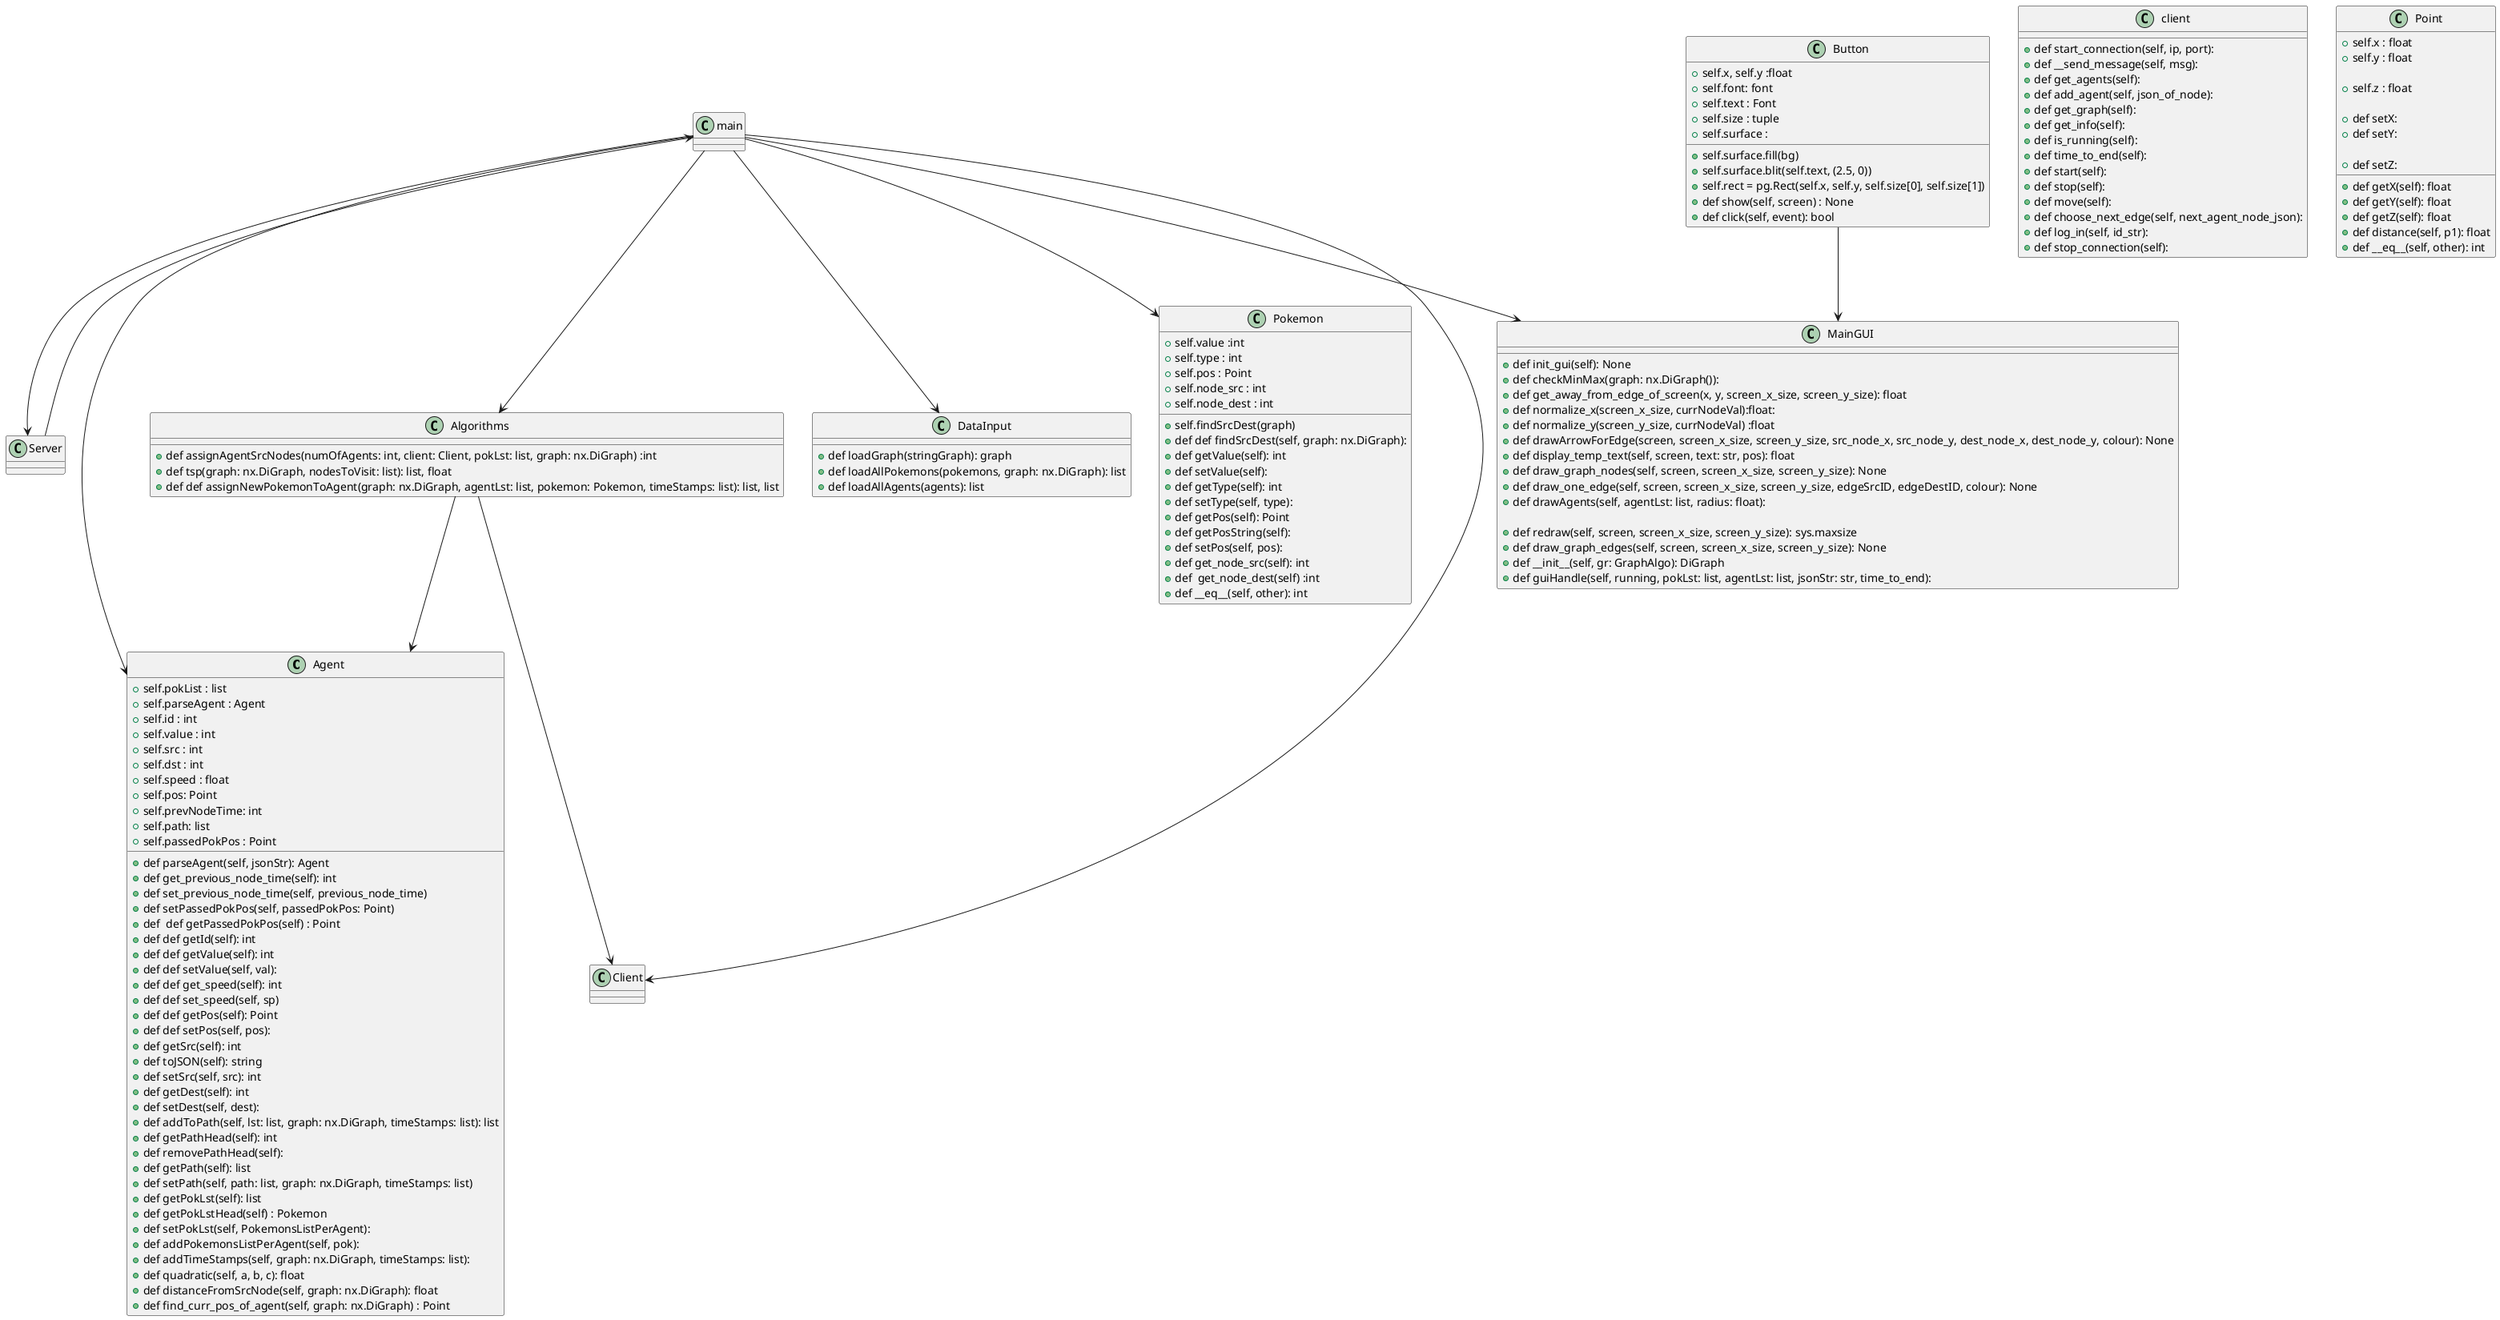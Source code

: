 @startuml
'https://plantuml.com/class-diagram

@startuml
'https://plantuml.com/sequence-diagram

class Agent{

+self.pokList : list
+self.parseAgent : Agent
+ self.id : int
+ self.value : int
+ self.src : int
+ self.dst : int
+ self.speed : float
+ self.pos: Point
+ self.prevNodeTime: int
+ self.path: list
+ self.passedPokPos : Point

+def parseAgent(self, jsonStr): Agent
+def get_previous_node_time(self): int
+def set_previous_node_time(self, previous_node_time)
+def setPassedPokPos(self, passedPokPos: Point)
+def  def getPassedPokPos(self) : Point
+def def getId(self): int
+def def getValue(self): int
+def def setValue(self, val):
+def def get_speed(self): int
+def def set_speed(self, sp)
+def def getPos(self): Point
+def def setPos(self, pos):
+ def getSrc(self): int
+def toJSON(self): string
+def setSrc(self, src): int
+def getDest(self): int
+def setDest(self, dest):
+def addToPath(self, lst: list, graph: nx.DiGraph, timeStamps: list): list
+def getPathHead(self): int
+def removePathHead(self):
+def getPath(self): list
+def setPath(self, path: list, graph: nx.DiGraph, timeStamps: list)
+def getPokLst(self): list
+def getPokLstHead(self) : Pokemon
+def setPokLst(self, PokemonsListPerAgent):
+def addPokemonsListPerAgent(self, pok):
+def addTimeStamps(self, graph: nx.DiGraph, timeStamps: list):
+def quadratic(self, a, b, c): float
+def distanceFromSrcNode(self, graph: nx.DiGraph): float
+def find_curr_pos_of_agent(self, graph: nx.DiGraph) : Point





}
class Algorithms{

+def assignAgentSrcNodes(numOfAgents: int, client: Client, pokLst: list, graph: nx.DiGraph) :int
+def tsp(graph: nx.DiGraph, nodesToVisit: list): list, float
+def def assignNewPokemonToAgent(graph: nx.DiGraph, agentLst: list, pokemon: Pokemon, timeStamps: list): list, list

}

class client{

+def start_connection(self, ip, port):
+def __send_message(self, msg):
+def get_agents(self):
+def add_agent(self, json_of_node):
+def get_graph(self):
+def get_info(self):
+def is_running(self):
+def time_to_end(self):
+def start(self):
+def stop(self):
+def move(self):
+def choose_next_edge(self, next_agent_node_json):
+def log_in(self, id_str):
+def stop_connection(self):

}

class DataInput{
+def loadGraph(stringGraph): graph
+def loadAllPokemons(pokemons, graph: nx.DiGraph): list
+def loadAllAgents(agents): list

}
class Pokemon{

+self.value :int
+self.type : int
+self.pos : Point
+self.node_src : int
+self.node_dest : int
+self.findSrcDest(graph)


+def def findSrcDest(self, graph: nx.DiGraph):
+def getValue(self): int
+def setValue(self):
+def getType(self): int
+def setType(self, type):
+def getPos(self): Point
+def getPosString(self):
+def setPos(self, pos):
+def get_node_src(self): int
+def  get_node_dest(self) :int
+ def __eq__(self, other): int
}

class Point{

+self.x : float
+self.y : float

+self.z : float

+def getX(self): float
+def setX:
+def getY(self): float
+def setY:

+def getZ(self): float
+def setZ:
+def distance(self, p1): float
+ def __eq__(self, other): int


}

class Button{

+self.x, self.y :float
+ self.font: font
+self.text : Font
+self.size : tuple
+self.surface :
+self.surface.fill(bg)
+self.surface.blit(self.text, (2.5, 0))
+self.rect = pg.Rect(self.x, self.y, self.size[0], self.size[1])
+def show(self, screen) : None
+def click(self, event): bool

}

class Server{

}
class MainGUI{

+ def init_gui(self): None
+ def checkMinMax(graph: nx.DiGraph()):
+ def get_away_from_edge_of_screen(x, y, screen_x_size, screen_y_size): float
+ def normalize_x(screen_x_size, currNodeVal):float:
+ def normalize_y(screen_y_size, currNodeVal) :float
+ def drawArrowForEdge(screen, screen_x_size, screen_y_size, src_node_x, src_node_y, dest_node_x, dest_node_y, colour): None
+ def display_temp_text(self, screen, text: str, pos): float
+def draw_graph_nodes(self, screen, screen_x_size, screen_y_size): None
+def draw_one_edge(self, screen, screen_x_size, screen_y_size, edgeSrcID, edgeDestID, colour): None
+def drawAgents(self, agentLst: list, radius: float):

+ def redraw(self, screen, screen_x_size, screen_y_size): sys.maxsize
+ def draw_graph_edges(self, screen, screen_x_size, screen_y_size): None
+ def __init__(self, gr: GraphAlgo): DiGraph
 +def guiHandle(self, running, pokLst: list, agentLst: list, jsonStr: str, time_to_end):




}
Button-->MainGUI
main-->MainGUI
main-->Agent
main-->Algorithms
main-->Pokemon
main-->DataInput
main-->Client
main-->Server
Server-->main
Algorithms-->Client
Algorithms-->Agent
@enduml